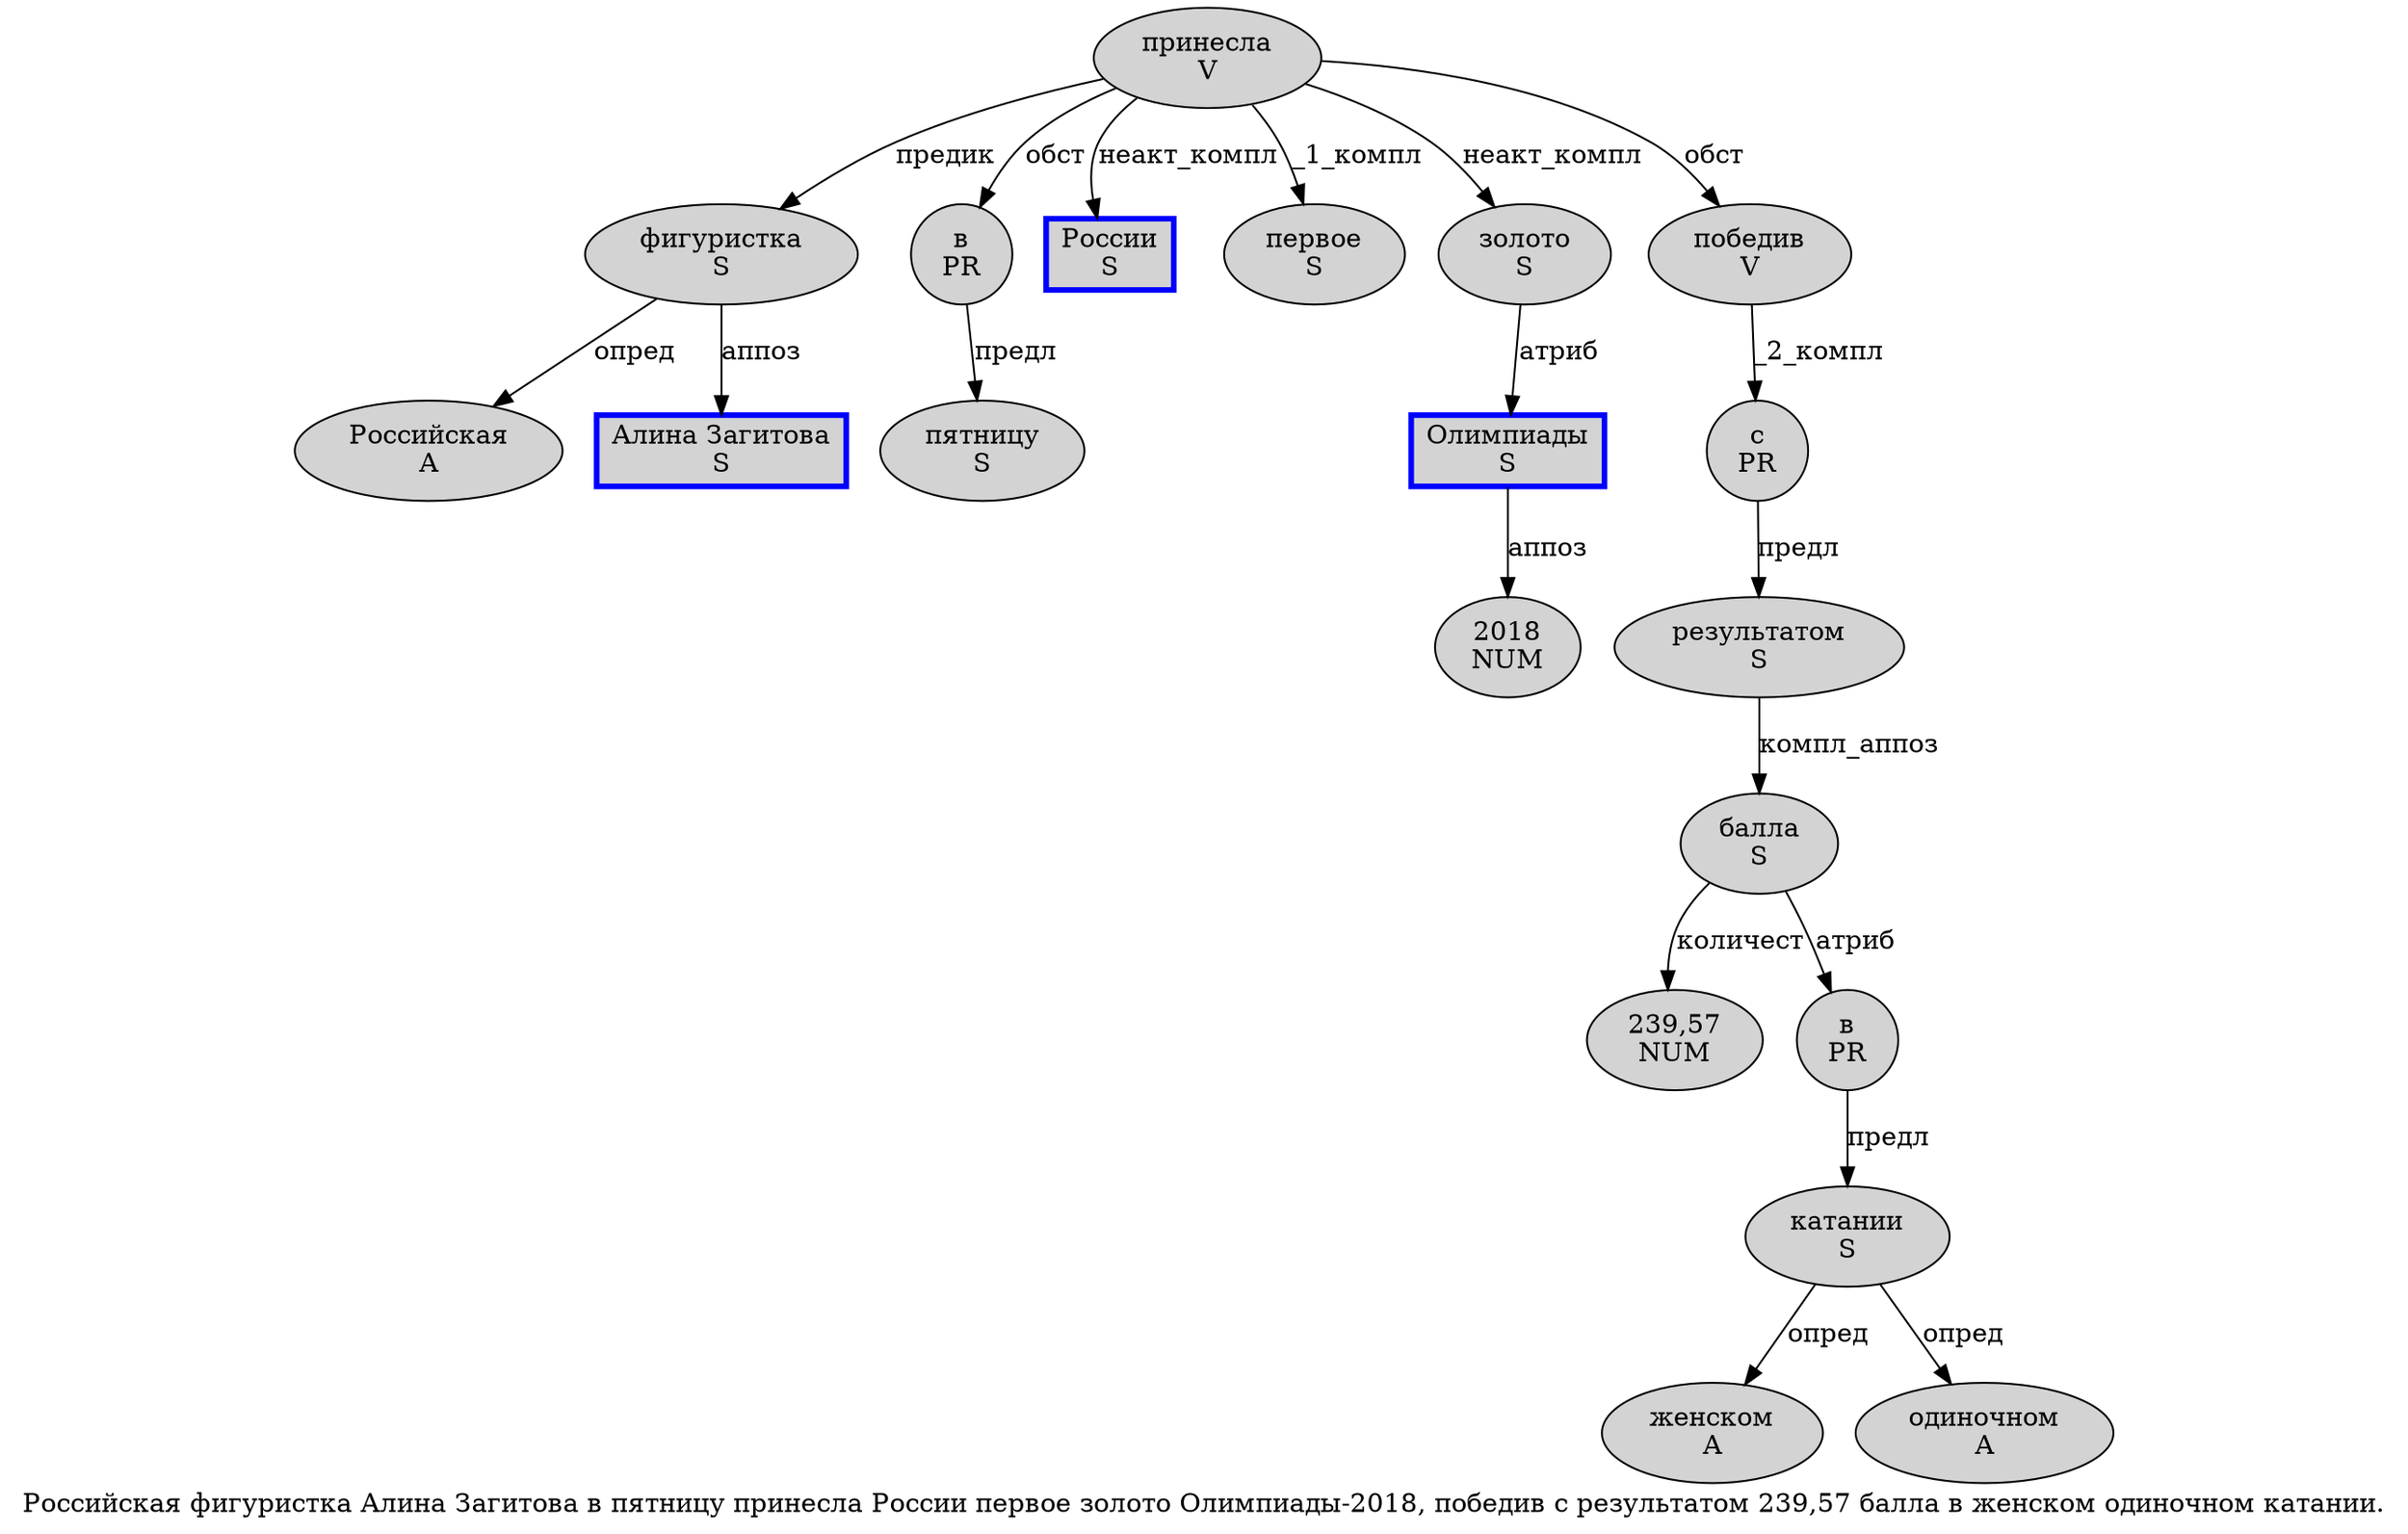 digraph SENTENCE_1247 {
	graph [label="Российская фигуристка Алина Загитова в пятницу принесла России первое золото Олимпиады-2018, победив с результатом 239,57 балла в женском одиночном катании."]
	node [style=filled]
		0 [label="Российская
A" color="" fillcolor=lightgray penwidth=1 shape=ellipse]
		1 [label="фигуристка
S" color="" fillcolor=lightgray penwidth=1 shape=ellipse]
		2 [label="Алина Загитова
S" color=blue fillcolor=lightgray penwidth=3 shape=box]
		3 [label="в
PR" color="" fillcolor=lightgray penwidth=1 shape=ellipse]
		4 [label="пятницу
S" color="" fillcolor=lightgray penwidth=1 shape=ellipse]
		5 [label="принесла
V" color="" fillcolor=lightgray penwidth=1 shape=ellipse]
		6 [label="России
S" color=blue fillcolor=lightgray penwidth=3 shape=box]
		7 [label="первое
S" color="" fillcolor=lightgray penwidth=1 shape=ellipse]
		8 [label="золото
S" color="" fillcolor=lightgray penwidth=1 shape=ellipse]
		9 [label="Олимпиады
S" color=blue fillcolor=lightgray penwidth=3 shape=box]
		11 [label="2018
NUM" color="" fillcolor=lightgray penwidth=1 shape=ellipse]
		13 [label="победив
V" color="" fillcolor=lightgray penwidth=1 shape=ellipse]
		14 [label="с
PR" color="" fillcolor=lightgray penwidth=1 shape=ellipse]
		15 [label="результатом
S" color="" fillcolor=lightgray penwidth=1 shape=ellipse]
		16 [label="239,57
NUM" color="" fillcolor=lightgray penwidth=1 shape=ellipse]
		17 [label="балла
S" color="" fillcolor=lightgray penwidth=1 shape=ellipse]
		18 [label="в
PR" color="" fillcolor=lightgray penwidth=1 shape=ellipse]
		19 [label="женском
A" color="" fillcolor=lightgray penwidth=1 shape=ellipse]
		20 [label="одиночном
A" color="" fillcolor=lightgray penwidth=1 shape=ellipse]
		21 [label="катании
S" color="" fillcolor=lightgray penwidth=1 shape=ellipse]
			15 -> 17 [label="компл_аппоз"]
			8 -> 9 [label="атриб"]
			13 -> 14 [label="_2_компл"]
			3 -> 4 [label="предл"]
			5 -> 1 [label="предик"]
			5 -> 3 [label="обст"]
			5 -> 6 [label="неакт_компл"]
			5 -> 7 [label="_1_компл"]
			5 -> 8 [label="неакт_компл"]
			5 -> 13 [label="обст"]
			17 -> 16 [label="количест"]
			17 -> 18 [label="атриб"]
			14 -> 15 [label="предл"]
			9 -> 11 [label="аппоз"]
			21 -> 19 [label="опред"]
			21 -> 20 [label="опред"]
			1 -> 0 [label="опред"]
			1 -> 2 [label="аппоз"]
			18 -> 21 [label="предл"]
}